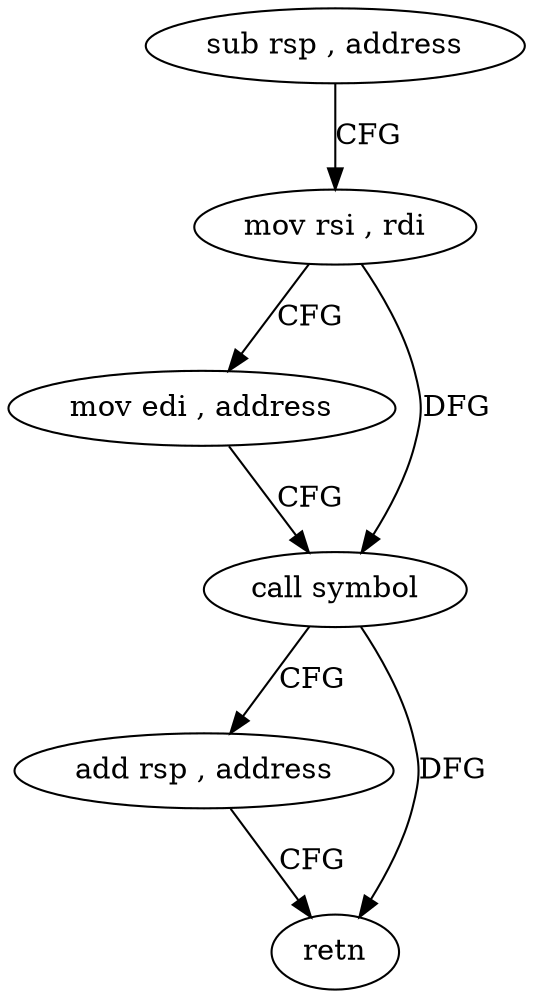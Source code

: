 digraph "func" {
"4400545" [label = "sub rsp , address" ]
"4400549" [label = "mov rsi , rdi" ]
"4400552" [label = "mov edi , address" ]
"4400557" [label = "call symbol" ]
"4400562" [label = "add rsp , address" ]
"4400566" [label = "retn" ]
"4400545" -> "4400549" [ label = "CFG" ]
"4400549" -> "4400552" [ label = "CFG" ]
"4400549" -> "4400557" [ label = "DFG" ]
"4400552" -> "4400557" [ label = "CFG" ]
"4400557" -> "4400562" [ label = "CFG" ]
"4400557" -> "4400566" [ label = "DFG" ]
"4400562" -> "4400566" [ label = "CFG" ]
}

